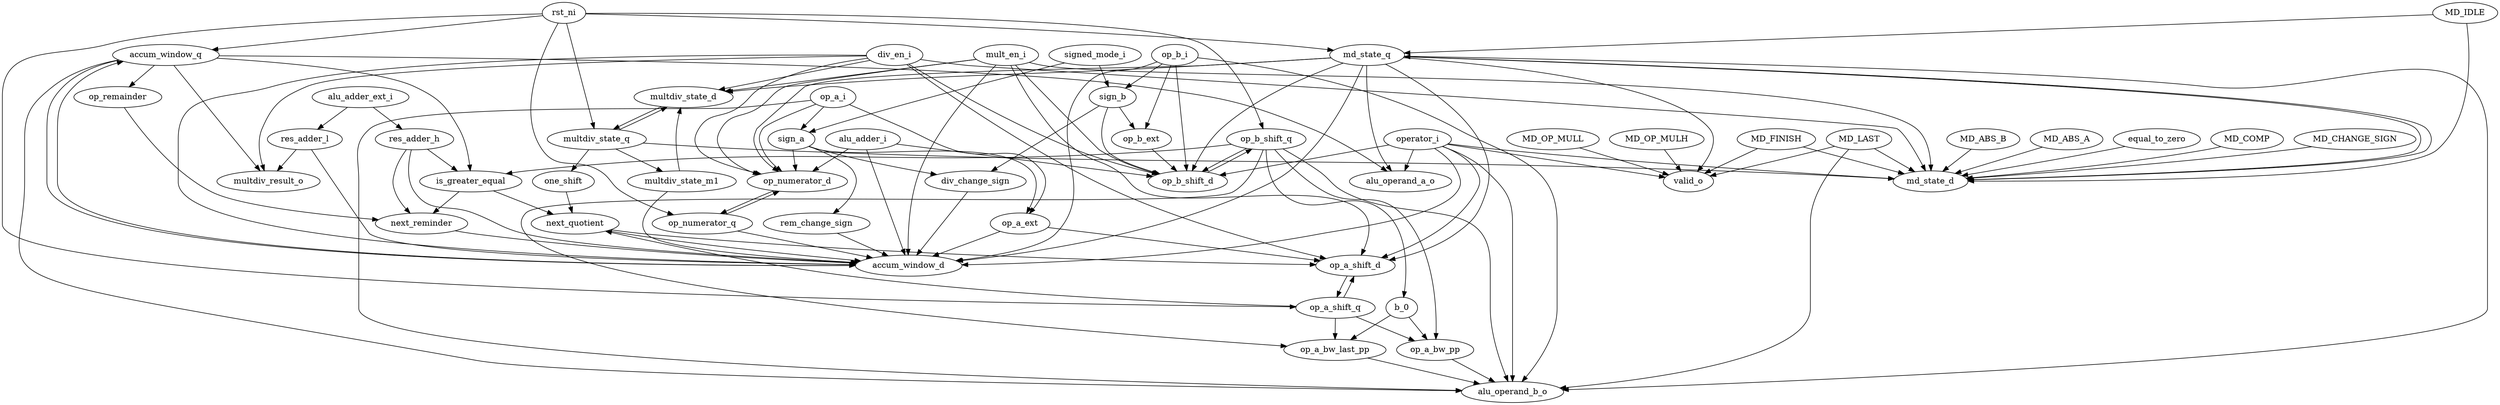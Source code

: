 strict digraph "" {
	accum_window_q -> op_remainder	 [weight=1.0];
	accum_window_q -> accum_window_d	 [weight=3.0];
	accum_window_q -> multdiv_result_o	 [weight=1.0];
	accum_window_q -> alu_operand_a_o	 [weight=2.0];
	accum_window_q -> is_greater_equal	 [weight=1.0];
	accum_window_q -> alu_operand_b_o	 [weight=1.0];
	res_adder_h -> accum_window_d	 [weight=1.0];
	res_adder_h -> next_reminder	 [weight=1.0];
	res_adder_h -> is_greater_equal	 [weight=1.0];
	rem_change_sign -> accum_window_d	 [weight=1.0];
	op_numerator_q -> accum_window_d	 [weight=2.0];
	op_numerator_q -> op_numerator_d	 [weight=1.0];
	res_adder_l -> accum_window_d	 [weight=3.0];
	res_adder_l -> multdiv_result_o	 [weight=1.0];
	MD_OP_MULL -> valid_o	 [weight=1.0];
	one_shift -> next_quotient	 [weight=1.0];
	op_remainder -> next_reminder	 [weight=1.0];
	op_b_ext -> op_b_shift_d	 [weight=2.0];
	accum_window_d -> accum_window_q	 [weight=1.0];
	b_0 -> op_a_bw_pp	 [weight=1.0];
	b_0 -> op_a_bw_last_pp	 [weight=1.0];
	md_state_q -> accum_window_d	 [weight=14.0];
	md_state_q -> md_state_d	 [weight=18.0];
	md_state_q -> op_numerator_d	 [weight=1.0];
	md_state_q -> op_b_shift_d	 [weight=5.0];
	md_state_q -> multdiv_state_d	 [weight=7.0];
	md_state_q -> valid_o	 [weight=1.0];
	md_state_q -> alu_operand_a_o	 [weight=5.0];
	md_state_q -> alu_operand_b_o	 [weight=6.0];
	md_state_q -> op_a_shift_d	 [weight=6.0];
	op_a_ext -> accum_window_d	 [weight=4.0];
	op_a_ext -> op_a_shift_d	 [weight=2.0];
	alu_adder_ext_i -> res_adder_h	 [weight=1.0];
	alu_adder_ext_i -> res_adder_l	 [weight=1.0];
	MD_ABS_B -> md_state_d	 [weight=1.0];
	next_reminder -> accum_window_d	 [weight=2.0];
	MD_ABS_A -> md_state_d	 [weight=2.0];
	signed_mode_i -> sign_a	 [weight=1.0];
	signed_mode_i -> sign_b	 [weight=1.0];
	md_state_d -> md_state_q	 [weight=1.0];
	equal_to_zero -> md_state_d	 [weight=2.0];
	MD_OP_MULH -> valid_o	 [weight=1.0];
	op_numerator_d -> op_numerator_q	 [weight=1.0];
	MD_LAST -> md_state_d	 [weight=1.0];
	MD_LAST -> valid_o	 [weight=1.0];
	MD_LAST -> alu_operand_b_o	 [weight=1.0];
	MD_FINISH -> md_state_d	 [weight=3.0];
	MD_FINISH -> valid_o	 [weight=1.0];
	op_b_shift_q -> b_0	 [weight=1.0];
	op_b_shift_q -> op_a_bw_pp	 [weight=1.0];
	op_b_shift_q -> op_b_shift_d	 [weight=3.0];
	op_b_shift_q -> op_a_bw_last_pp	 [weight=1.0];
	op_b_shift_q -> is_greater_equal	 [weight=1.0];
	op_b_shift_q -> alu_operand_b_o	 [weight=1.0];
	MD_COMP -> md_state_d	 [weight=4.0];
	op_a_bw_pp -> alu_operand_b_o	 [weight=2.0];
	MD_IDLE -> md_state_q	 [weight=1.0];
	MD_IDLE -> md_state_d	 [weight=3.0];
	MD_CHANGE_SIGN -> md_state_d	 [weight=2.0];
	multdiv_state_m1 -> accum_window_d	 [weight=1.0];
	multdiv_state_m1 -> multdiv_state_d	 [weight=1.0];
	next_quotient -> accum_window_d	 [weight=1.0];
	next_quotient -> op_a_shift_d	 [weight=1.0];
	div_en_i -> accum_window_d	 [weight=14.0];
	div_en_i -> md_state_d	 [weight=17.0];
	div_en_i -> op_numerator_d	 [weight=1.0];
	div_en_i -> op_b_shift_d	 [weight=5.0];
	div_en_i -> multdiv_state_d	 [weight=7.0];
	div_en_i -> multdiv_result_o	 [weight=1.0];
	div_en_i -> op_a_shift_d	 [weight=6.0];
	op_b_shift_d -> op_b_shift_q	 [weight=1.0];
	multdiv_state_d -> multdiv_state_q	 [weight=1.0];
	multdiv_state_q -> one_shift	 [weight=1.0];
	multdiv_state_q -> md_state_d	 [weight=1.0];
	multdiv_state_q -> multdiv_state_m1	 [weight=1.0];
	multdiv_state_q -> multdiv_state_d	 [weight=1.0];
	div_change_sign -> accum_window_d	 [weight=1.0];
	op_b_i -> op_b_ext	 [weight=1.0];
	op_b_i -> accum_window_d	 [weight=3.0];
	op_b_i -> op_b_shift_d	 [weight=1.0];
	op_b_i -> sign_b	 [weight=1.0];
	op_b_i -> alu_operand_b_o	 [weight=2.0];
	sign_a -> rem_change_sign	 [weight=1.0];
	sign_a -> op_a_ext	 [weight=1.0];
	sign_a -> op_numerator_d	 [weight=1.0];
	sign_a -> div_change_sign	 [weight=1.0];
	sign_b -> op_b_ext	 [weight=1.0];
	sign_b -> op_b_shift_d	 [weight=1.0];
	sign_b -> div_change_sign	 [weight=1.0];
	op_a_bw_last_pp -> alu_operand_b_o	 [weight=1.0];
	op_a_shift_q -> op_a_bw_pp	 [weight=1.0];
	op_a_shift_q -> next_quotient	 [weight=1.0];
	op_a_shift_q -> op_a_bw_last_pp	 [weight=1.0];
	op_a_shift_q -> op_a_shift_d	 [weight=3.0];
	is_greater_equal -> next_reminder	 [weight=1.0];
	is_greater_equal -> next_quotient	 [weight=1.0];
	operator_i -> accum_window_d	 [weight=13.0];
	operator_i -> md_state_d	 [weight=8.0];
	operator_i -> op_b_shift_d	 [weight=4.0];
	operator_i -> valid_o	 [weight=1.0];
	operator_i -> alu_operand_a_o	 [weight=5.0];
	operator_i -> alu_operand_b_o	 [weight=7.0];
	operator_i -> op_a_shift_d	 [weight=5.0];
	mult_en_i -> accum_window_d	 [weight=14.0];
	mult_en_i -> md_state_d	 [weight=17.0];
	mult_en_i -> op_numerator_d	 [weight=1.0];
	mult_en_i -> op_b_shift_d	 [weight=5.0];
	mult_en_i -> multdiv_state_d	 [weight=7.0];
	mult_en_i -> op_a_shift_d	 [weight=6.0];
	op_a_i -> op_a_ext	 [weight=1.0];
	op_a_i -> op_numerator_d	 [weight=1.0];
	op_a_i -> sign_a	 [weight=1.0];
	op_a_i -> alu_operand_b_o	 [weight=1.0];
	rst_ni -> accum_window_q	 [weight=2.0];
	rst_ni -> op_numerator_q	 [weight=2.0];
	rst_ni -> md_state_q	 [weight=2.0];
	rst_ni -> op_b_shift_q	 [weight=2.0];
	rst_ni -> multdiv_state_q	 [weight=2.0];
	rst_ni -> op_a_shift_q	 [weight=2.0];
	alu_adder_i -> accum_window_d	 [weight=2.0];
	alu_adder_i -> op_numerator_d	 [weight=1.0];
	alu_adder_i -> op_b_shift_d	 [weight=1.0];
	op_a_shift_d -> op_a_shift_q	 [weight=1.0];
}

